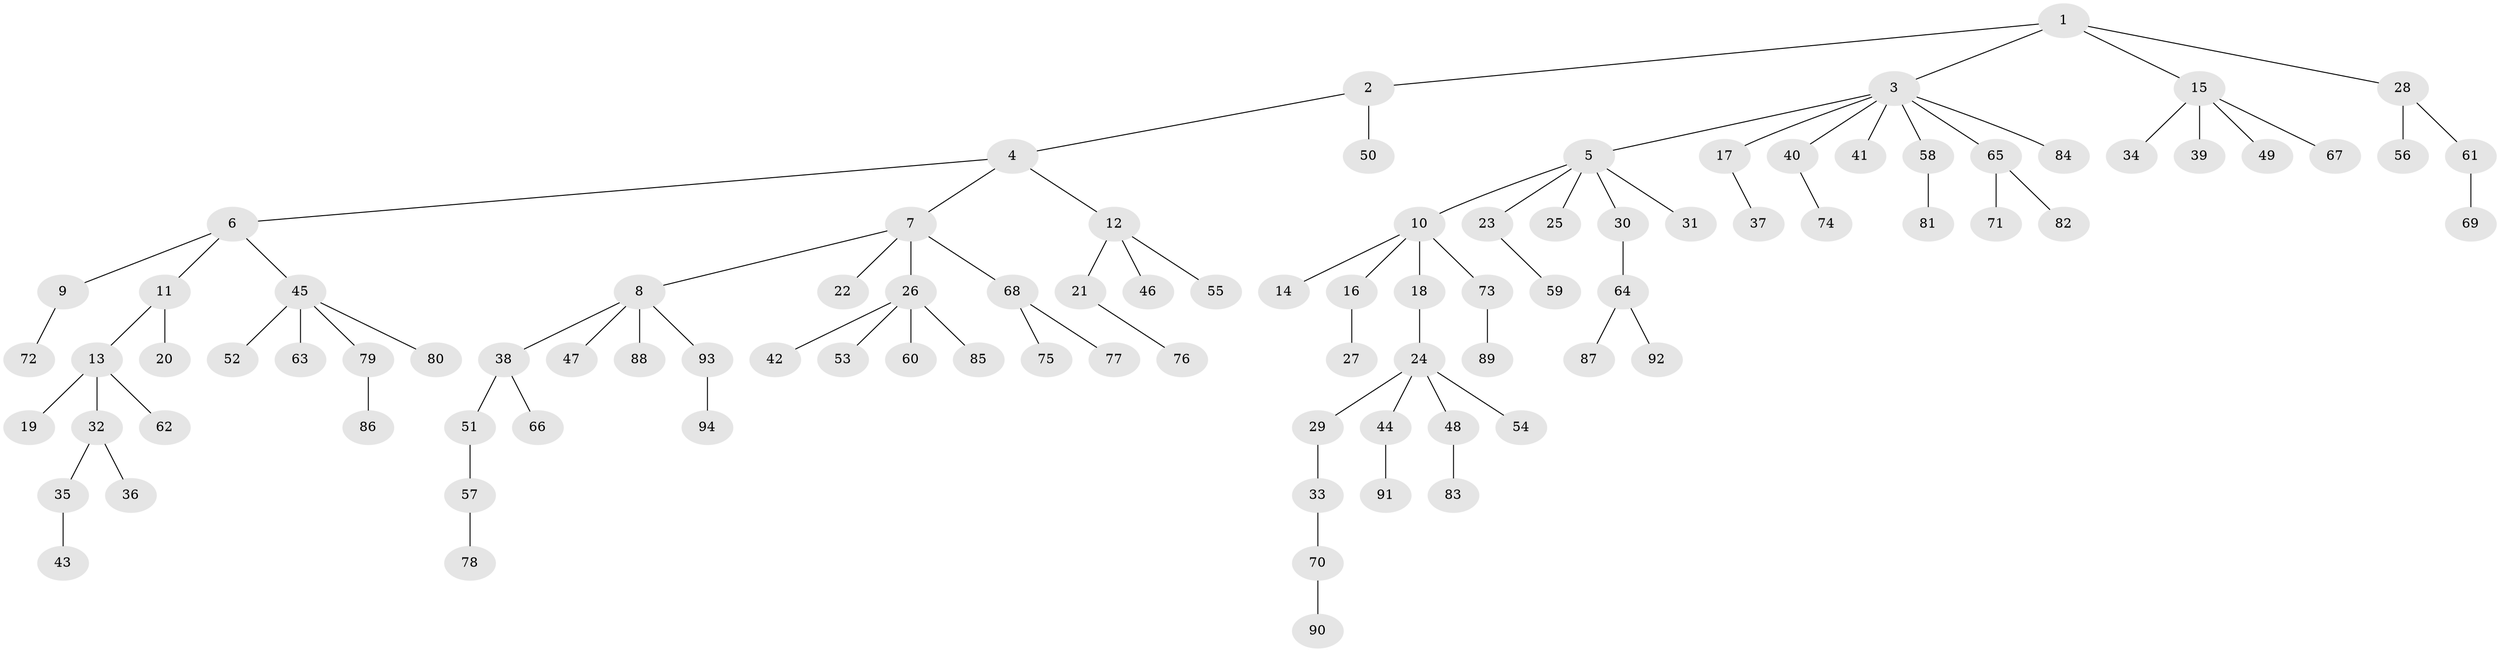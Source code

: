 // coarse degree distribution, {2: 0.17857142857142858, 1: 0.7678571428571429, 5: 0.017857142857142856, 4: 0.017857142857142856, 38: 0.017857142857142856}
// Generated by graph-tools (version 1.1) at 2025/56/03/04/25 21:56:51]
// undirected, 94 vertices, 93 edges
graph export_dot {
graph [start="1"]
  node [color=gray90,style=filled];
  1;
  2;
  3;
  4;
  5;
  6;
  7;
  8;
  9;
  10;
  11;
  12;
  13;
  14;
  15;
  16;
  17;
  18;
  19;
  20;
  21;
  22;
  23;
  24;
  25;
  26;
  27;
  28;
  29;
  30;
  31;
  32;
  33;
  34;
  35;
  36;
  37;
  38;
  39;
  40;
  41;
  42;
  43;
  44;
  45;
  46;
  47;
  48;
  49;
  50;
  51;
  52;
  53;
  54;
  55;
  56;
  57;
  58;
  59;
  60;
  61;
  62;
  63;
  64;
  65;
  66;
  67;
  68;
  69;
  70;
  71;
  72;
  73;
  74;
  75;
  76;
  77;
  78;
  79;
  80;
  81;
  82;
  83;
  84;
  85;
  86;
  87;
  88;
  89;
  90;
  91;
  92;
  93;
  94;
  1 -- 2;
  1 -- 3;
  1 -- 15;
  1 -- 28;
  2 -- 4;
  2 -- 50;
  3 -- 5;
  3 -- 17;
  3 -- 40;
  3 -- 41;
  3 -- 58;
  3 -- 65;
  3 -- 84;
  4 -- 6;
  4 -- 7;
  4 -- 12;
  5 -- 10;
  5 -- 23;
  5 -- 25;
  5 -- 30;
  5 -- 31;
  6 -- 9;
  6 -- 11;
  6 -- 45;
  7 -- 8;
  7 -- 22;
  7 -- 26;
  7 -- 68;
  8 -- 38;
  8 -- 47;
  8 -- 88;
  8 -- 93;
  9 -- 72;
  10 -- 14;
  10 -- 16;
  10 -- 18;
  10 -- 73;
  11 -- 13;
  11 -- 20;
  12 -- 21;
  12 -- 46;
  12 -- 55;
  13 -- 19;
  13 -- 32;
  13 -- 62;
  15 -- 34;
  15 -- 39;
  15 -- 49;
  15 -- 67;
  16 -- 27;
  17 -- 37;
  18 -- 24;
  21 -- 76;
  23 -- 59;
  24 -- 29;
  24 -- 44;
  24 -- 48;
  24 -- 54;
  26 -- 42;
  26 -- 53;
  26 -- 60;
  26 -- 85;
  28 -- 56;
  28 -- 61;
  29 -- 33;
  30 -- 64;
  32 -- 35;
  32 -- 36;
  33 -- 70;
  35 -- 43;
  38 -- 51;
  38 -- 66;
  40 -- 74;
  44 -- 91;
  45 -- 52;
  45 -- 63;
  45 -- 79;
  45 -- 80;
  48 -- 83;
  51 -- 57;
  57 -- 78;
  58 -- 81;
  61 -- 69;
  64 -- 87;
  64 -- 92;
  65 -- 71;
  65 -- 82;
  68 -- 75;
  68 -- 77;
  70 -- 90;
  73 -- 89;
  79 -- 86;
  93 -- 94;
}
